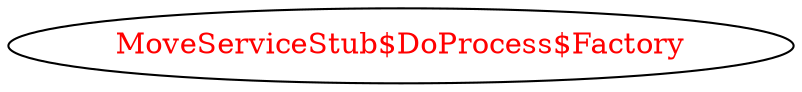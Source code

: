 digraph dependencyGraph {
 concentrate=true;
 ranksep="2.0";
 rankdir="LR"; 
 splines="ortho";
"MoveServiceStub$DoProcess$Factory" [fontcolor="red"];
}